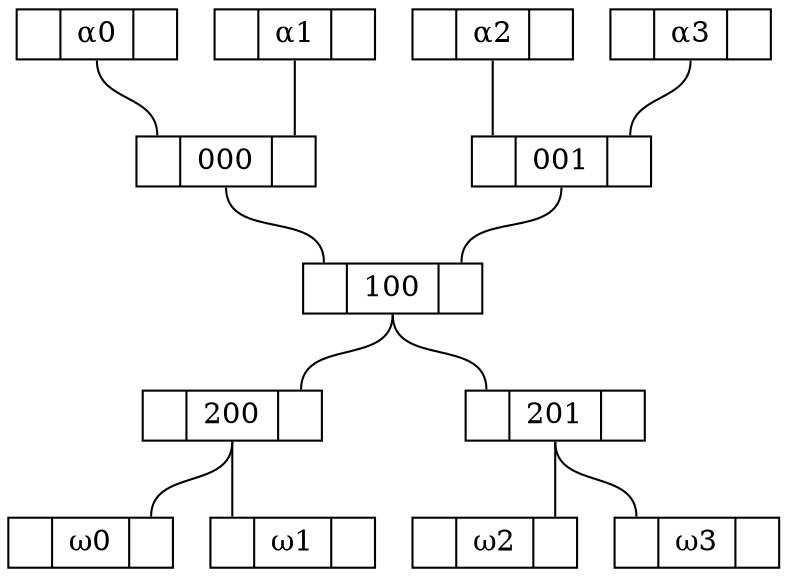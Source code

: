 graph "4 binairy tree general" {
	graph [bb="0,0,346,264"];
	node [height=.1,
		label="\N",
		shape=record
	];
	α00	 [height=0.33333,
		label="<f0> |<f1> α0|<f2>",
		pos="39.5,252",
		rects="4,240.5,24,263.5 24,240.5,55,263.5 55,240.5,75,263.5",
		width=0.98611];
	000	 [height=0.33333,
		label="<f0> |<f1> 000|<f2>",
		pos="99.5,192",
		rects="61,180.5,81,203.5 81,180.5,118,203.5 118,180.5,138,203.5",
		width=1.0694];
	α00:f1 -- 000:f0	 [pos="39.5,240 39.5,218.89 70.5,225.11 70.5,204"];
	100	 [height=0.33333,
		label="<f0> |<f1> 100|<f2>",
		pos="172.5,132",
		rects="134,120.5,154,143.5 154,120.5,191,143.5 191,120.5,211,143.5",
		width=1.0694];
	000:f1 -- 100:f0	 [pos="99.5,180 99.5,154.73 143.5,169.27 143.5,144"];
	α01	 [height=0.33333,
		label="<f0> |<f1> α1|<f2>",
		pos="128.5,252",
		rects="93,240.5,113,263.5 113,240.5,144,263.5 144,240.5,164,263.5",
		width=0.98611];
	α01:f1 -- 000:f2	 [pos="128.5,240 128.5,224 128.5,220 128.5,204"];
	α10	 [height=0.33333,
		label="<f0> |<f1> α2|<f2>",
		pos="217.5,252",
		rects="182,240.5,202,263.5 202,240.5,233,263.5 233,240.5,253,263.5",
		width=0.98611];
	001	 [height=0.33333,
		label="<f0> |<f1> 001|<f2>",
		pos="246.5,192",
		rects="208,180.5,228,203.5 228,180.5,265,203.5 265,180.5,285,203.5",
		width=1.0694];
	α10:f1 -- 001:f0	 [pos="217.5,240 217.5,224 217.5,220 217.5,204"];
	001:f1 -- 100:f2	 [pos="246.5,180 246.5,154.39 201.5,169.61 201.5,144"];
	α11	 [height=0.33333,
		label="<f0> |<f1> α3|<f2>",
		pos="306.5,252",
		rects="271,240.5,291,263.5 291,240.5,322,263.5 322,240.5,342,263.5",
		width=0.98611];
	α11:f1 -- 001:f2	 [pos="306.5,240 306.5,218.89 275.5,225.11 275.5,204"];
	ω00	 [height=0.33333,
		label="<f0> |<f1> ω0|<f2>",
		pos="36.5,12",
		rects="0,0.5,20,23.5 20,0.5,53,23.5 53,0.5,73,23.5",
		width=1.0139];
	ω01	 [height=0.33333,
		label="<f0> |<f1> ω1|<f2>",
		pos="127.5,12",
		rects="91,0.5,111,23.5 111,0.5,144,23.5 144,0.5,164,23.5",
		width=1.0139];
	ω10	 [height=0.33333,
		label="<f0> |<f1> ω2|<f2>",
		pos="218.5,12",
		rects="182,0.5,202,23.5 202,0.5,235,23.5 235,0.5,255,23.5",
		width=1.0139];
	ω11	 [height=0.33333,
		label="<f0> |<f1> ω3|<f2>",
		pos="309.5,12",
		rects="273,0.5,293,23.5 293,0.5,326,23.5 326,0.5,346,23.5",
		width=1.0139];
	200	 [height=0.33333,
		label="<f0> |<f1> 200|<f2>",
		pos="100.5,72",
		rects="62,60.5,82,83.5 82,60.5,119,83.5 119,60.5,139,83.5",
		width=1.0694];
	100:f1 -- 200:f2	 [pos="172.5,120 172.5,95.075 129.5,108.92 129.5,84"];
	201	 [height=0.33333,
		label="<f0> |<f1> 201|<f2>",
		pos="245.5,72",
		rects="207,60.5,227,83.5 227,60.5,264,83.5 264,60.5,284,83.5",
		width=1.0694];
	100:f1 -- 201:f0	 [pos="172.5,120 172.5,94.733 216.5,109.27 216.5,84"];
	200:f1 -- ω00:f2	 [pos="100.5,60 100.5,37.056 63.5,46.944 63.5,24"];
	200:f1 -- ω01:f0	 [pos="100.5,60 100.5,44 100.5,40 100.5,24"];
	201:f1 -- ω10:f2	 [pos="245.5,60 245.5,44 245.5,40 245.5,24"];
	201:f1 -- ω11:f0	 [pos="245.5,60 245.5,37.056 282.5,46.944 282.5,24"];
}
